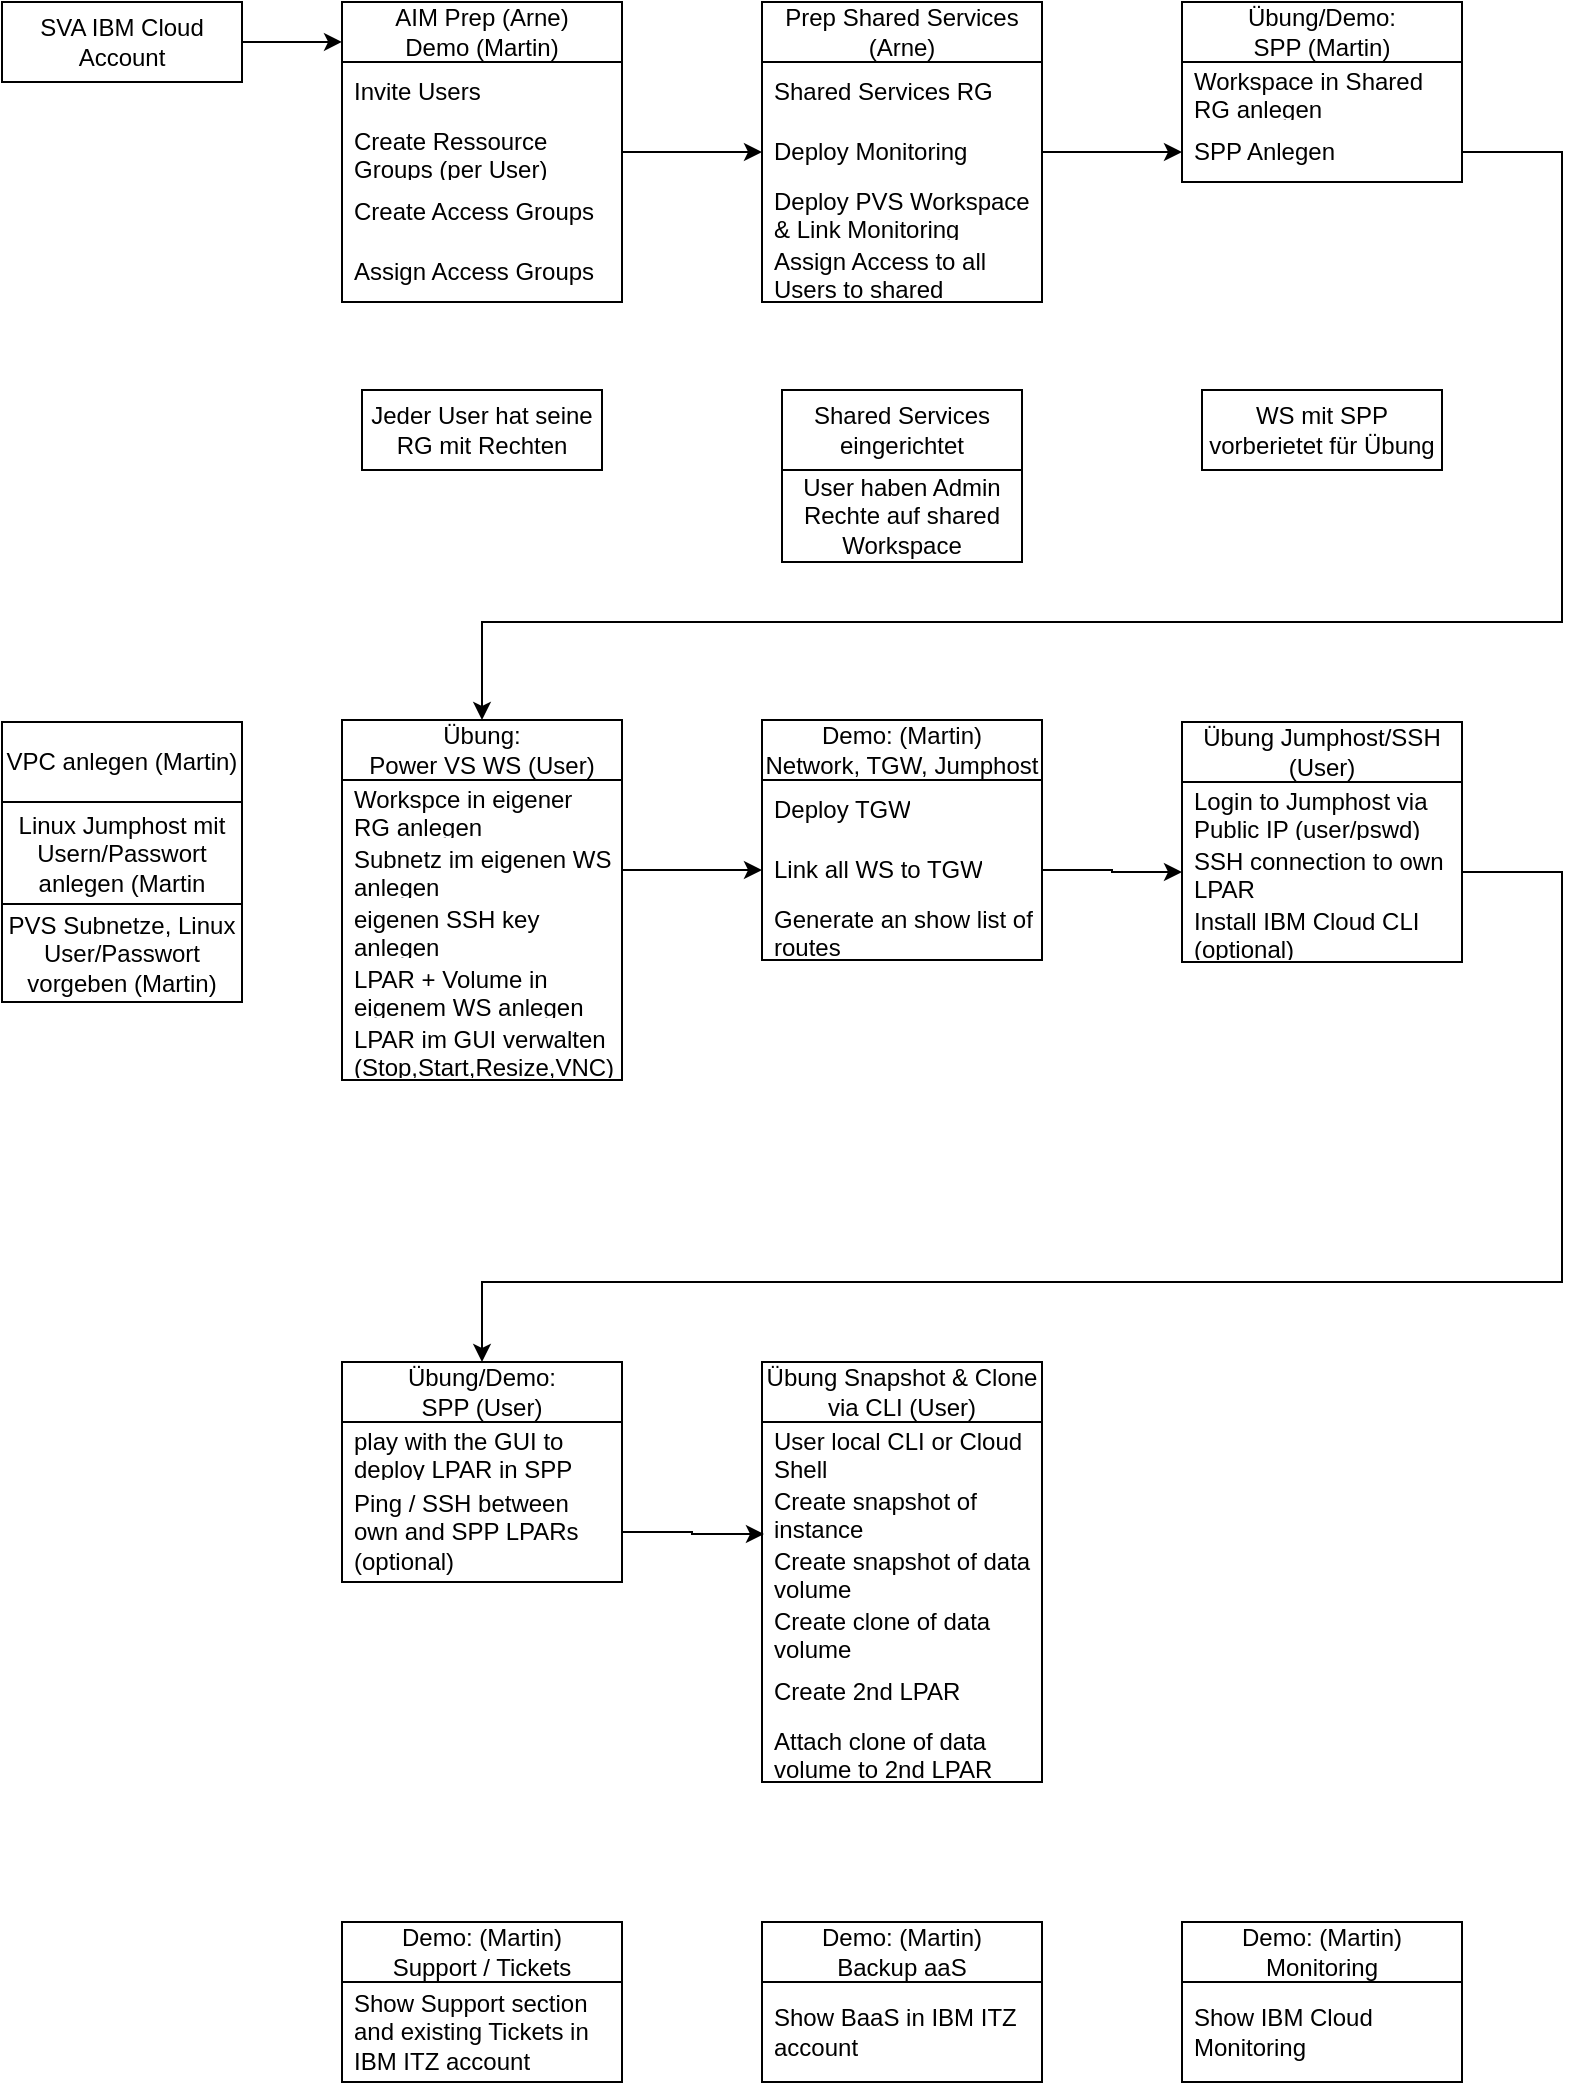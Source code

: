 <mxfile version="26.2.2" pages="2">
  <diagram name="SVA_Demo+HandsOn" id="QHhh8djdKkmkysJTYyEe">
    <mxGraphModel dx="1386" dy="807" grid="1" gridSize="10" guides="1" tooltips="1" connect="1" arrows="1" fold="1" page="1" pageScale="1" pageWidth="850" pageHeight="1100" math="0" shadow="0">
      <root>
        <mxCell id="0" />
        <mxCell id="1" parent="0" />
        <mxCell id="QIl3BlAEWIEqqVx9ZjSI-1" value="SVA IBM Cloud Account" style="rounded=0;whiteSpace=wrap;html=1;" parent="1" vertex="1">
          <mxGeometry x="20" y="40" width="120" height="40" as="geometry" />
        </mxCell>
        <mxCell id="QIl3BlAEWIEqqVx9ZjSI-2" value="AIM Prep (Arne)&lt;div&gt;Demo (Martin)&lt;/div&gt;" style="swimlane;fontStyle=0;childLayout=stackLayout;horizontal=1;startSize=30;horizontalStack=0;resizeParent=1;resizeParentMax=0;resizeLast=0;collapsible=1;marginBottom=0;whiteSpace=wrap;html=1;" parent="1" vertex="1">
          <mxGeometry x="190" y="40" width="140" height="150" as="geometry">
            <mxRectangle x="360" y="240" width="160" height="30" as="alternateBounds" />
          </mxGeometry>
        </mxCell>
        <mxCell id="QIl3BlAEWIEqqVx9ZjSI-3" value="Invite Users" style="text;strokeColor=none;fillColor=none;align=left;verticalAlign=middle;spacingLeft=4;spacingRight=4;overflow=hidden;points=[[0,0.5],[1,0.5]];portConstraint=eastwest;rotatable=0;whiteSpace=wrap;html=1;" parent="QIl3BlAEWIEqqVx9ZjSI-2" vertex="1">
          <mxGeometry y="30" width="140" height="30" as="geometry" />
        </mxCell>
        <mxCell id="QIl3BlAEWIEqqVx9ZjSI-4" value="Create Ressource Groups (per User)" style="text;strokeColor=none;fillColor=none;align=left;verticalAlign=middle;spacingLeft=4;spacingRight=4;overflow=hidden;points=[[0,0.5],[1,0.5]];portConstraint=eastwest;rotatable=0;whiteSpace=wrap;html=1;" parent="QIl3BlAEWIEqqVx9ZjSI-2" vertex="1">
          <mxGeometry y="60" width="140" height="30" as="geometry" />
        </mxCell>
        <mxCell id="QIl3BlAEWIEqqVx9ZjSI-5" value="Create Access Groups" style="text;strokeColor=none;fillColor=none;align=left;verticalAlign=middle;spacingLeft=4;spacingRight=4;overflow=hidden;points=[[0,0.5],[1,0.5]];portConstraint=eastwest;rotatable=0;whiteSpace=wrap;html=1;" parent="QIl3BlAEWIEqqVx9ZjSI-2" vertex="1">
          <mxGeometry y="90" width="140" height="30" as="geometry" />
        </mxCell>
        <mxCell id="QIl3BlAEWIEqqVx9ZjSI-13" value="Assign Access Groups" style="text;strokeColor=none;fillColor=none;align=left;verticalAlign=middle;spacingLeft=4;spacingRight=4;overflow=hidden;points=[[0,0.5],[1,0.5]];portConstraint=eastwest;rotatable=0;whiteSpace=wrap;html=1;" parent="QIl3BlAEWIEqqVx9ZjSI-2" vertex="1">
          <mxGeometry y="120" width="140" height="30" as="geometry" />
        </mxCell>
        <mxCell id="QIl3BlAEWIEqqVx9ZjSI-14" value="Übung/Demo:&lt;br&gt;SPP (Martin)" style="swimlane;fontStyle=0;childLayout=stackLayout;horizontal=1;startSize=30;horizontalStack=0;resizeParent=1;resizeParentMax=0;resizeLast=0;collapsible=1;marginBottom=0;whiteSpace=wrap;html=1;" parent="1" vertex="1">
          <mxGeometry x="610" y="40" width="140" height="90" as="geometry" />
        </mxCell>
        <mxCell id="QIl3BlAEWIEqqVx9ZjSI-16" value="Workspace in Shared RG anlegen" style="text;strokeColor=none;fillColor=none;align=left;verticalAlign=middle;spacingLeft=4;spacingRight=4;overflow=hidden;points=[[0,0.5],[1,0.5]];portConstraint=eastwest;rotatable=0;whiteSpace=wrap;html=1;" parent="QIl3BlAEWIEqqVx9ZjSI-14" vertex="1">
          <mxGeometry y="30" width="140" height="30" as="geometry" />
        </mxCell>
        <mxCell id="QIl3BlAEWIEqqVx9ZjSI-15" value="SPP Anlegen" style="text;strokeColor=none;fillColor=none;align=left;verticalAlign=middle;spacingLeft=4;spacingRight=4;overflow=hidden;points=[[0,0.5],[1,0.5]];portConstraint=eastwest;rotatable=0;whiteSpace=wrap;html=1;" parent="QIl3BlAEWIEqqVx9ZjSI-14" vertex="1">
          <mxGeometry y="60" width="140" height="30" as="geometry" />
        </mxCell>
        <mxCell id="QIl3BlAEWIEqqVx9ZjSI-18" style="edgeStyle=orthogonalEdgeStyle;rounded=0;orthogonalLoop=1;jettySize=auto;html=1;exitX=1;exitY=0.5;exitDx=0;exitDy=0;entryX=0;entryY=0.133;entryDx=0;entryDy=0;entryPerimeter=0;" parent="1" source="QIl3BlAEWIEqqVx9ZjSI-1" target="QIl3BlAEWIEqqVx9ZjSI-2" edge="1">
          <mxGeometry relative="1" as="geometry" />
        </mxCell>
        <mxCell id="QIl3BlAEWIEqqVx9ZjSI-19" value="Jeder User hat seine RG mit Rechten" style="rounded=0;whiteSpace=wrap;html=1;" parent="1" vertex="1">
          <mxGeometry x="200" y="234" width="120" height="40" as="geometry" />
        </mxCell>
        <mxCell id="QIl3BlAEWIEqqVx9ZjSI-21" value="Prep&amp;nbsp;&lt;span style=&quot;background-color: transparent; color: light-dark(rgb(0, 0, 0), rgb(255, 255, 255));&quot;&gt;Shared Services (Arne)&lt;/span&gt;" style="swimlane;fontStyle=0;childLayout=stackLayout;horizontal=1;startSize=30;horizontalStack=0;resizeParent=1;resizeParentMax=0;resizeLast=0;collapsible=1;marginBottom=0;whiteSpace=wrap;html=1;" parent="1" vertex="1">
          <mxGeometry x="400" y="40" width="140" height="150" as="geometry" />
        </mxCell>
        <mxCell id="QIl3BlAEWIEqqVx9ZjSI-22" value="Shared Services RG" style="text;strokeColor=none;fillColor=none;align=left;verticalAlign=middle;spacingLeft=4;spacingRight=4;overflow=hidden;points=[[0,0.5],[1,0.5]];portConstraint=eastwest;rotatable=0;whiteSpace=wrap;html=1;" parent="QIl3BlAEWIEqqVx9ZjSI-21" vertex="1">
          <mxGeometry y="30" width="140" height="30" as="geometry" />
        </mxCell>
        <mxCell id="QIl3BlAEWIEqqVx9ZjSI-23" value="D&lt;span style=&quot;background-color: transparent; color: light-dark(rgb(0, 0, 0), rgb(255, 255, 255));&quot;&gt;eploy Monitoring&lt;/span&gt;" style="text;strokeColor=none;fillColor=none;align=left;verticalAlign=middle;spacingLeft=4;spacingRight=4;overflow=hidden;points=[[0,0.5],[1,0.5]];portConstraint=eastwest;rotatable=0;whiteSpace=wrap;html=1;" parent="QIl3BlAEWIEqqVx9ZjSI-21" vertex="1">
          <mxGeometry y="60" width="140" height="30" as="geometry" />
        </mxCell>
        <mxCell id="QIl3BlAEWIEqqVx9ZjSI-24" value="Deploy PVS Workspace &amp;amp; Link Monitoring" style="text;strokeColor=none;fillColor=none;align=left;verticalAlign=middle;spacingLeft=4;spacingRight=4;overflow=hidden;points=[[0,0.5],[1,0.5]];portConstraint=eastwest;rotatable=0;whiteSpace=wrap;html=1;" parent="QIl3BlAEWIEqqVx9ZjSI-21" vertex="1">
          <mxGeometry y="90" width="140" height="30" as="geometry" />
        </mxCell>
        <mxCell id="fZKxiO_JCQ-5sZzVvU43-2" value="Assign Access to all Users to shared Workspace" style="text;strokeColor=none;fillColor=none;align=left;verticalAlign=middle;spacingLeft=4;spacingRight=4;overflow=hidden;points=[[0,0.5],[1,0.5]];portConstraint=eastwest;rotatable=0;whiteSpace=wrap;html=1;" parent="QIl3BlAEWIEqqVx9ZjSI-21" vertex="1">
          <mxGeometry y="120" width="140" height="30" as="geometry" />
        </mxCell>
        <mxCell id="QIl3BlAEWIEqqVx9ZjSI-25" value="Demo: (Martin)&lt;div&gt;Network, TGW, Jumphost&lt;/div&gt;" style="swimlane;fontStyle=0;childLayout=stackLayout;horizontal=1;startSize=30;horizontalStack=0;resizeParent=1;resizeParentMax=0;resizeLast=0;collapsible=1;marginBottom=0;whiteSpace=wrap;html=1;" parent="1" vertex="1">
          <mxGeometry x="400" y="399" width="140" height="120" as="geometry" />
        </mxCell>
        <mxCell id="QIl3BlAEWIEqqVx9ZjSI-26" value="Deploy TGW" style="text;strokeColor=none;fillColor=none;align=left;verticalAlign=middle;spacingLeft=4;spacingRight=4;overflow=hidden;points=[[0,0.5],[1,0.5]];portConstraint=eastwest;rotatable=0;whiteSpace=wrap;html=1;" parent="QIl3BlAEWIEqqVx9ZjSI-25" vertex="1">
          <mxGeometry y="30" width="140" height="30" as="geometry" />
        </mxCell>
        <mxCell id="QIl3BlAEWIEqqVx9ZjSI-27" value="Link all WS to TGW" style="text;strokeColor=none;fillColor=none;align=left;verticalAlign=middle;spacingLeft=4;spacingRight=4;overflow=hidden;points=[[0,0.5],[1,0.5]];portConstraint=eastwest;rotatable=0;whiteSpace=wrap;html=1;" parent="QIl3BlAEWIEqqVx9ZjSI-25" vertex="1">
          <mxGeometry y="60" width="140" height="30" as="geometry" />
        </mxCell>
        <mxCell id="QIl3BlAEWIEqqVx9ZjSI-28" value="Generate an show list of routes" style="text;strokeColor=none;fillColor=none;align=left;verticalAlign=middle;spacingLeft=4;spacingRight=4;overflow=hidden;points=[[0,0.5],[1,0.5]];portConstraint=eastwest;rotatable=0;whiteSpace=wrap;html=1;" parent="QIl3BlAEWIEqqVx9ZjSI-25" vertex="1">
          <mxGeometry y="90" width="140" height="30" as="geometry" />
        </mxCell>
        <mxCell id="QIl3BlAEWIEqqVx9ZjSI-34" value="Shared Services eingerichtet" style="rounded=0;whiteSpace=wrap;html=1;" parent="1" vertex="1">
          <mxGeometry x="410" y="234" width="120" height="40" as="geometry" />
        </mxCell>
        <mxCell id="QIl3BlAEWIEqqVx9ZjSI-38" value="Übung:&lt;br&gt;Power VS WS (User)" style="swimlane;fontStyle=0;childLayout=stackLayout;horizontal=1;startSize=30;horizontalStack=0;resizeParent=1;resizeParentMax=0;resizeLast=0;collapsible=1;marginBottom=0;whiteSpace=wrap;html=1;" parent="1" vertex="1">
          <mxGeometry x="190" y="399" width="140" height="180" as="geometry" />
        </mxCell>
        <mxCell id="QIl3BlAEWIEqqVx9ZjSI-39" value="Workspce in eigener RG anlegen" style="text;strokeColor=none;fillColor=none;align=left;verticalAlign=middle;spacingLeft=4;spacingRight=4;overflow=hidden;points=[[0,0.5],[1,0.5]];portConstraint=eastwest;rotatable=0;whiteSpace=wrap;html=1;" parent="QIl3BlAEWIEqqVx9ZjSI-38" vertex="1">
          <mxGeometry y="30" width="140" height="30" as="geometry" />
        </mxCell>
        <mxCell id="QIl3BlAEWIEqqVx9ZjSI-42" value="Subnetz im eigenen WS anlegen" style="text;strokeColor=none;fillColor=none;align=left;verticalAlign=middle;spacingLeft=4;spacingRight=4;overflow=hidden;points=[[0,0.5],[1,0.5]];portConstraint=eastwest;rotatable=0;whiteSpace=wrap;html=1;" parent="QIl3BlAEWIEqqVx9ZjSI-38" vertex="1">
          <mxGeometry y="60" width="140" height="30" as="geometry" />
        </mxCell>
        <mxCell id="QIl3BlAEWIEqqVx9ZjSI-44" value="eigenen SSH key anlegen" style="text;strokeColor=none;fillColor=none;align=left;verticalAlign=middle;spacingLeft=4;spacingRight=4;overflow=hidden;points=[[0,0.5],[1,0.5]];portConstraint=eastwest;rotatable=0;whiteSpace=wrap;html=1;" parent="QIl3BlAEWIEqqVx9ZjSI-38" vertex="1">
          <mxGeometry y="90" width="140" height="30" as="geometry" />
        </mxCell>
        <mxCell id="QIl3BlAEWIEqqVx9ZjSI-40" value="LPAR + Volume in eigenem WS anlegen" style="text;strokeColor=none;fillColor=none;align=left;verticalAlign=middle;spacingLeft=4;spacingRight=4;overflow=hidden;points=[[0,0.5],[1,0.5]];portConstraint=eastwest;rotatable=0;whiteSpace=wrap;html=1;" parent="QIl3BlAEWIEqqVx9ZjSI-38" vertex="1">
          <mxGeometry y="120" width="140" height="30" as="geometry" />
        </mxCell>
        <mxCell id="QIl3BlAEWIEqqVx9ZjSI-41" value="LPAR im GUI verwalten (Stop,Start,Resize,VNC)" style="text;strokeColor=none;fillColor=none;align=left;verticalAlign=middle;spacingLeft=4;spacingRight=4;overflow=hidden;points=[[0,0.5],[1,0.5]];portConstraint=eastwest;rotatable=0;whiteSpace=wrap;html=1;" parent="QIl3BlAEWIEqqVx9ZjSI-38" vertex="1">
          <mxGeometry y="150" width="140" height="30" as="geometry" />
        </mxCell>
        <mxCell id="QIl3BlAEWIEqqVx9ZjSI-43" value="PVS Subnetze, Linux User/Passwort vorgeben (Martin)" style="rounded=0;whiteSpace=wrap;html=1;" parent="1" vertex="1">
          <mxGeometry x="20" y="491" width="120" height="49" as="geometry" />
        </mxCell>
        <mxCell id="QIl3BlAEWIEqqVx9ZjSI-45" value="Übung/Demo:&lt;br&gt;SPP (User)" style="swimlane;fontStyle=0;childLayout=stackLayout;horizontal=1;startSize=30;horizontalStack=0;resizeParent=1;resizeParentMax=0;resizeLast=0;collapsible=1;marginBottom=0;whiteSpace=wrap;html=1;" parent="1" vertex="1">
          <mxGeometry x="190" y="720" width="140" height="110" as="geometry" />
        </mxCell>
        <mxCell id="QIl3BlAEWIEqqVx9ZjSI-46" value="play with the GUI to deploy LPAR in SPP" style="text;strokeColor=none;fillColor=none;align=left;verticalAlign=middle;spacingLeft=4;spacingRight=4;overflow=hidden;points=[[0,0.5],[1,0.5]];portConstraint=eastwest;rotatable=0;whiteSpace=wrap;html=1;" parent="QIl3BlAEWIEqqVx9ZjSI-45" vertex="1">
          <mxGeometry y="30" width="140" height="30" as="geometry" />
        </mxCell>
        <mxCell id="QIl3BlAEWIEqqVx9ZjSI-47" value="Ping / SSH between own and SPP LPARs&lt;div&gt;(optional)&lt;/div&gt;" style="text;strokeColor=none;fillColor=none;align=left;verticalAlign=middle;spacingLeft=4;spacingRight=4;overflow=hidden;points=[[0,0.5],[1,0.5]];portConstraint=eastwest;rotatable=0;whiteSpace=wrap;html=1;" parent="QIl3BlAEWIEqqVx9ZjSI-45" vertex="1">
          <mxGeometry y="60" width="140" height="50" as="geometry" />
        </mxCell>
        <mxCell id="fZKxiO_JCQ-5sZzVvU43-3" value="User haben Admin Rechte auf shared Workspace" style="rounded=0;whiteSpace=wrap;html=1;" parent="1" vertex="1">
          <mxGeometry x="410" y="274" width="120" height="46" as="geometry" />
        </mxCell>
        <mxCell id="fZKxiO_JCQ-5sZzVvU43-5" value="" style="edgeStyle=orthogonalEdgeStyle;rounded=0;orthogonalLoop=1;jettySize=auto;html=1;" parent="1" source="QIl3BlAEWIEqqVx9ZjSI-23" target="QIl3BlAEWIEqqVx9ZjSI-15" edge="1">
          <mxGeometry relative="1" as="geometry" />
        </mxCell>
        <mxCell id="fZKxiO_JCQ-5sZzVvU43-6" value="" style="edgeStyle=orthogonalEdgeStyle;rounded=0;orthogonalLoop=1;jettySize=auto;html=1;entryX=0;entryY=0.5;entryDx=0;entryDy=0;" parent="1" source="QIl3BlAEWIEqqVx9ZjSI-4" target="QIl3BlAEWIEqqVx9ZjSI-23" edge="1">
          <mxGeometry relative="1" as="geometry" />
        </mxCell>
        <mxCell id="fZKxiO_JCQ-5sZzVvU43-7" value="Linux Jumphost mit Usern/Passwort anlegen (Martin" style="rounded=0;whiteSpace=wrap;html=1;" parent="1" vertex="1">
          <mxGeometry x="20" y="440" width="120" height="51" as="geometry" />
        </mxCell>
        <mxCell id="fZKxiO_JCQ-5sZzVvU43-8" value="Demo: (Martin)&lt;div&gt;Support / Tickets&lt;/div&gt;" style="swimlane;fontStyle=0;childLayout=stackLayout;horizontal=1;startSize=30;horizontalStack=0;resizeParent=1;resizeParentMax=0;resizeLast=0;collapsible=1;marginBottom=0;whiteSpace=wrap;html=1;" parent="1" vertex="1">
          <mxGeometry x="190" y="1000" width="140" height="80" as="geometry" />
        </mxCell>
        <mxCell id="fZKxiO_JCQ-5sZzVvU43-9" value="Show Support section and existing Tickets in IBM ITZ account" style="text;strokeColor=none;fillColor=none;align=left;verticalAlign=middle;spacingLeft=4;spacingRight=4;overflow=hidden;points=[[0,0.5],[1,0.5]];portConstraint=eastwest;rotatable=0;whiteSpace=wrap;html=1;" parent="fZKxiO_JCQ-5sZzVvU43-8" vertex="1">
          <mxGeometry y="30" width="140" height="50" as="geometry" />
        </mxCell>
        <mxCell id="fZKxiO_JCQ-5sZzVvU43-12" value="VPC anlegen (Martin)" style="rounded=0;whiteSpace=wrap;html=1;" parent="1" vertex="1">
          <mxGeometry x="20" y="400" width="120" height="40" as="geometry" />
        </mxCell>
        <mxCell id="fZKxiO_JCQ-5sZzVvU43-13" value="Übung Jumphost/SSH (User)" style="swimlane;fontStyle=0;childLayout=stackLayout;horizontal=1;startSize=30;horizontalStack=0;resizeParent=1;resizeParentMax=0;resizeLast=0;collapsible=1;marginBottom=0;whiteSpace=wrap;html=1;" parent="1" vertex="1">
          <mxGeometry x="610" y="400" width="140" height="120" as="geometry" />
        </mxCell>
        <mxCell id="fZKxiO_JCQ-5sZzVvU43-14" value="Login to Jumphost via Public IP (user/pswd)" style="text;strokeColor=none;fillColor=none;align=left;verticalAlign=middle;spacingLeft=4;spacingRight=4;overflow=hidden;points=[[0,0.5],[1,0.5]];portConstraint=eastwest;rotatable=0;whiteSpace=wrap;html=1;" parent="fZKxiO_JCQ-5sZzVvU43-13" vertex="1">
          <mxGeometry y="30" width="140" height="30" as="geometry" />
        </mxCell>
        <mxCell id="fZKxiO_JCQ-5sZzVvU43-15" value="SSH connection to own LPAR" style="text;strokeColor=none;fillColor=none;align=left;verticalAlign=middle;spacingLeft=4;spacingRight=4;overflow=hidden;points=[[0,0.5],[1,0.5]];portConstraint=eastwest;rotatable=0;whiteSpace=wrap;html=1;" parent="fZKxiO_JCQ-5sZzVvU43-13" vertex="1">
          <mxGeometry y="60" width="140" height="30" as="geometry" />
        </mxCell>
        <mxCell id="fZKxiO_JCQ-5sZzVvU43-16" value="Install IBM Cloud CLI (optional)" style="text;strokeColor=none;fillColor=none;align=left;verticalAlign=middle;spacingLeft=4;spacingRight=4;overflow=hidden;points=[[0,0.5],[1,0.5]];portConstraint=eastwest;rotatable=0;whiteSpace=wrap;html=1;" parent="fZKxiO_JCQ-5sZzVvU43-13" vertex="1">
          <mxGeometry y="90" width="140" height="30" as="geometry" />
        </mxCell>
        <mxCell id="fZKxiO_JCQ-5sZzVvU43-17" value="" style="edgeStyle=orthogonalEdgeStyle;rounded=0;orthogonalLoop=1;jettySize=auto;html=1;entryX=0;entryY=0.5;entryDx=0;entryDy=0;" parent="1" source="QIl3BlAEWIEqqVx9ZjSI-42" target="QIl3BlAEWIEqqVx9ZjSI-27" edge="1">
          <mxGeometry relative="1" as="geometry" />
        </mxCell>
        <mxCell id="fZKxiO_JCQ-5sZzVvU43-18" value="" style="edgeStyle=orthogonalEdgeStyle;rounded=0;orthogonalLoop=1;jettySize=auto;html=1;entryX=0;entryY=0.5;entryDx=0;entryDy=0;" parent="1" source="QIl3BlAEWIEqqVx9ZjSI-27" target="fZKxiO_JCQ-5sZzVvU43-15" edge="1">
          <mxGeometry relative="1" as="geometry" />
        </mxCell>
        <mxCell id="fZKxiO_JCQ-5sZzVvU43-20" style="edgeStyle=orthogonalEdgeStyle;rounded=0;orthogonalLoop=1;jettySize=auto;html=1;entryX=0.5;entryY=0;entryDx=0;entryDy=0;exitX=1;exitY=0.5;exitDx=0;exitDy=0;" parent="1" source="QIl3BlAEWIEqqVx9ZjSI-15" target="QIl3BlAEWIEqqVx9ZjSI-38" edge="1">
          <mxGeometry relative="1" as="geometry">
            <Array as="points">
              <mxPoint x="800" y="115" />
              <mxPoint x="800" y="350" />
              <mxPoint x="260" y="350" />
            </Array>
          </mxGeometry>
        </mxCell>
        <mxCell id="fZKxiO_JCQ-5sZzVvU43-21" style="edgeStyle=orthogonalEdgeStyle;rounded=0;orthogonalLoop=1;jettySize=auto;html=1;entryX=0.5;entryY=0;entryDx=0;entryDy=0;exitX=1;exitY=0.5;exitDx=0;exitDy=0;" parent="1" source="fZKxiO_JCQ-5sZzVvU43-15" target="QIl3BlAEWIEqqVx9ZjSI-45" edge="1">
          <mxGeometry relative="1" as="geometry">
            <Array as="points">
              <mxPoint x="800" y="475" />
              <mxPoint x="800" y="680" />
              <mxPoint x="260" y="680" />
            </Array>
          </mxGeometry>
        </mxCell>
        <mxCell id="fZKxiO_JCQ-5sZzVvU43-22" value="Übung Snapshot &amp;amp; Clone via CLI (User)" style="swimlane;fontStyle=0;childLayout=stackLayout;horizontal=1;startSize=30;horizontalStack=0;resizeParent=1;resizeParentMax=0;resizeLast=0;collapsible=1;marginBottom=0;whiteSpace=wrap;html=1;" parent="1" vertex="1">
          <mxGeometry x="400" y="720" width="140" height="210" as="geometry" />
        </mxCell>
        <mxCell id="fZKxiO_JCQ-5sZzVvU43-23" value="User local CLI or Cloud Shell" style="text;strokeColor=none;fillColor=none;align=left;verticalAlign=middle;spacingLeft=4;spacingRight=4;overflow=hidden;points=[[0,0.5],[1,0.5]];portConstraint=eastwest;rotatable=0;whiteSpace=wrap;html=1;" parent="fZKxiO_JCQ-5sZzVvU43-22" vertex="1">
          <mxGeometry y="30" width="140" height="30" as="geometry" />
        </mxCell>
        <mxCell id="fZKxiO_JCQ-5sZzVvU43-24" value="Create snapshot of instance" style="text;strokeColor=none;fillColor=none;align=left;verticalAlign=middle;spacingLeft=4;spacingRight=4;overflow=hidden;points=[[0,0.5],[1,0.5]];portConstraint=eastwest;rotatable=0;whiteSpace=wrap;html=1;" parent="fZKxiO_JCQ-5sZzVvU43-22" vertex="1">
          <mxGeometry y="60" width="140" height="30" as="geometry" />
        </mxCell>
        <mxCell id="fZKxiO_JCQ-5sZzVvU43-25" value="Create snapshot of data volume" style="text;strokeColor=none;fillColor=none;align=left;verticalAlign=middle;spacingLeft=4;spacingRight=4;overflow=hidden;points=[[0,0.5],[1,0.5]];portConstraint=eastwest;rotatable=0;whiteSpace=wrap;html=1;" parent="fZKxiO_JCQ-5sZzVvU43-22" vertex="1">
          <mxGeometry y="90" width="140" height="30" as="geometry" />
        </mxCell>
        <mxCell id="fZKxiO_JCQ-5sZzVvU43-26" value="Create clone of data volume" style="text;strokeColor=none;fillColor=none;align=left;verticalAlign=middle;spacingLeft=4;spacingRight=4;overflow=hidden;points=[[0,0.5],[1,0.5]];portConstraint=eastwest;rotatable=0;whiteSpace=wrap;html=1;" parent="fZKxiO_JCQ-5sZzVvU43-22" vertex="1">
          <mxGeometry y="120" width="140" height="30" as="geometry" />
        </mxCell>
        <mxCell id="fZKxiO_JCQ-5sZzVvU43-27" value="Create 2nd LPAR" style="text;strokeColor=none;fillColor=none;align=left;verticalAlign=middle;spacingLeft=4;spacingRight=4;overflow=hidden;points=[[0,0.5],[1,0.5]];portConstraint=eastwest;rotatable=0;whiteSpace=wrap;html=1;" parent="fZKxiO_JCQ-5sZzVvU43-22" vertex="1">
          <mxGeometry y="150" width="140" height="30" as="geometry" />
        </mxCell>
        <mxCell id="fZKxiO_JCQ-5sZzVvU43-28" value="Attach clone of data volume to 2nd LPAR" style="text;strokeColor=none;fillColor=none;align=left;verticalAlign=middle;spacingLeft=4;spacingRight=4;overflow=hidden;points=[[0,0.5],[1,0.5]];portConstraint=eastwest;rotatable=0;whiteSpace=wrap;html=1;" parent="fZKxiO_JCQ-5sZzVvU43-22" vertex="1">
          <mxGeometry y="180" width="140" height="30" as="geometry" />
        </mxCell>
        <mxCell id="fZKxiO_JCQ-5sZzVvU43-29" style="edgeStyle=orthogonalEdgeStyle;rounded=0;orthogonalLoop=1;jettySize=auto;html=1;entryX=0.007;entryY=0.867;entryDx=0;entryDy=0;entryPerimeter=0;" parent="1" source="QIl3BlAEWIEqqVx9ZjSI-47" target="fZKxiO_JCQ-5sZzVvU43-24" edge="1">
          <mxGeometry relative="1" as="geometry">
            <mxPoint x="390" y="805" as="targetPoint" />
          </mxGeometry>
        </mxCell>
        <mxCell id="fZKxiO_JCQ-5sZzVvU43-31" value="WS mit SPP vorberietet für Übung" style="rounded=0;whiteSpace=wrap;html=1;" parent="1" vertex="1">
          <mxGeometry x="620" y="234" width="120" height="40" as="geometry" />
        </mxCell>
        <mxCell id="3HeUHm7ah6VVnpcwaNAM-1" value="Demo: (Martin)&lt;div&gt;Backup aaS&lt;/div&gt;" style="swimlane;fontStyle=0;childLayout=stackLayout;horizontal=1;startSize=30;horizontalStack=0;resizeParent=1;resizeParentMax=0;resizeLast=0;collapsible=1;marginBottom=0;whiteSpace=wrap;html=1;" vertex="1" parent="1">
          <mxGeometry x="400" y="1000" width="140" height="80" as="geometry" />
        </mxCell>
        <mxCell id="3HeUHm7ah6VVnpcwaNAM-2" value="Show BaaS in IBM ITZ account" style="text;strokeColor=none;fillColor=none;align=left;verticalAlign=middle;spacingLeft=4;spacingRight=4;overflow=hidden;points=[[0,0.5],[1,0.5]];portConstraint=eastwest;rotatable=0;whiteSpace=wrap;html=1;" vertex="1" parent="3HeUHm7ah6VVnpcwaNAM-1">
          <mxGeometry y="30" width="140" height="50" as="geometry" />
        </mxCell>
        <mxCell id="ix97OetOCc_NL2NPbVNg-1" value="Demo: (Martin)&lt;div&gt;Monitoring&lt;/div&gt;" style="swimlane;fontStyle=0;childLayout=stackLayout;horizontal=1;startSize=30;horizontalStack=0;resizeParent=1;resizeParentMax=0;resizeLast=0;collapsible=1;marginBottom=0;whiteSpace=wrap;html=1;" vertex="1" parent="1">
          <mxGeometry x="610" y="1000" width="140" height="80" as="geometry" />
        </mxCell>
        <mxCell id="ix97OetOCc_NL2NPbVNg-2" value="Show IBM Cloud Monitoring" style="text;strokeColor=none;fillColor=none;align=left;verticalAlign=middle;spacingLeft=4;spacingRight=4;overflow=hidden;points=[[0,0.5],[1,0.5]];portConstraint=eastwest;rotatable=0;whiteSpace=wrap;html=1;" vertex="1" parent="ix97OetOCc_NL2NPbVNg-1">
          <mxGeometry y="30" width="140" height="50" as="geometry" />
        </mxCell>
      </root>
    </mxGraphModel>
  </diagram>
  <diagram name="SVA-PVS-WorshopSetup" id="-d_RBSgC81dFDEptjROM">
    <mxGraphModel dx="1386" dy="807" grid="1" gridSize="10" guides="1" tooltips="1" connect="1" arrows="1" fold="1" page="1" pageScale="1" pageWidth="1169" pageHeight="827" math="0" shadow="0">
      <root>
        <mxCell id="hI6pShK_uIfL2IwK5o8l-0" />
        <object label="0. IBM Cloud DC" id="hI6pShK_uIfL2IwK5o8l-1">
          <mxCell style="locked=1;" parent="hI6pShK_uIfL2IwK5o8l-0" />
        </object>
        <mxCell id="hI6pShK_uIfL2IwK5o8l-2" value="Enterprise Network" style="shape=mxgraph.ibm.box;prType=enterprise;fontStyle=0;verticalAlign=top;align=left;spacingLeft=32;spacingTop=4;fillColor=none;rounded=0;whiteSpace=wrap;html=1;strokeColor=#4376BB;strokeWidth=3;dashed=0;container=1;spacing=-4;collapsible=0;expand=0;recursiveResize=0;" parent="hI6pShK_uIfL2IwK5o8l-1" vertex="1">
          <mxGeometry x="30" y="413" width="240" height="387" as="geometry" />
        </mxCell>
        <mxCell id="hI6pShK_uIfL2IwK5o8l-3" value="" style="fontColor=#0066CC;verticalAlign=top;verticalLabelPosition=bottom;labelPosition=center;align=center;html=1;outlineConnect=0;fillColor=#CCCCCC;strokeColor=#6881B3;gradientColor=none;gradientDirection=north;strokeWidth=2;shape=mxgraph.networks.community;" parent="hI6pShK_uIfL2IwK5o8l-2" vertex="1">
          <mxGeometry x="30" y="137" width="95" height="100" as="geometry" />
        </mxCell>
        <mxCell id="hI6pShK_uIfL2IwK5o8l-4" value="Public Network" style="shape=mxgraph.ibm.box;prType=public;fontStyle=0;verticalAlign=top;align=left;spacingLeft=32;spacingTop=4;fillColor=none;rounded=0;whiteSpace=wrap;html=1;strokeColor=#4376BB;strokeWidth=3;dashed=0;container=1;spacing=-4;collapsible=0;expand=0;recursiveResize=0;" parent="hI6pShK_uIfL2IwK5o8l-1" vertex="1">
          <mxGeometry x="30" y="40" width="240" height="360" as="geometry" />
        </mxCell>
        <mxCell id="hI6pShK_uIfL2IwK5o8l-5" value="" style="fontColor=#0066CC;verticalAlign=top;verticalLabelPosition=bottom;labelPosition=center;align=center;html=1;outlineConnect=0;fillColor=#CCCCCC;strokeColor=#6881B3;gradientColor=none;gradientDirection=north;strokeWidth=2;shape=mxgraph.networks.business_center;" parent="hI6pShK_uIfL2IwK5o8l-4" vertex="1">
          <mxGeometry x="30" y="120" width="90" height="100" as="geometry" />
        </mxCell>
        <mxCell id="hI6pShK_uIfL2IwK5o8l-6" value="IBM Cloud" style="shape=mxgraph.ibm.box;prType=cloud;fontStyle=0;verticalAlign=top;align=left;spacingLeft=32;spacingTop=4;fillColor=none;rounded=0;whiteSpace=wrap;html=1;strokeColor=#4376BB;strokeWidth=3;dashed=0;container=1;spacing=-4;collapsible=0;expand=0;recursiveResize=0;" parent="hI6pShK_uIfL2IwK5o8l-1" vertex="1">
          <mxGeometry x="280" y="40" width="840" height="760" as="geometry" />
        </mxCell>
        <mxCell id="hI6pShK_uIfL2IwK5o8l-8" value="Cloud Services" style="fontStyle=0;verticalAlign=top;align=center;spacingTop=-2;fillColor=none;rounded=0;whiteSpace=wrap;html=1;strokeColor=#4376BB;strokeWidth=1;dashed=0;container=1;collapsible=0;expand=0;recursiveResize=0;" parent="hI6pShK_uIfL2IwK5o8l-6" vertex="1">
          <mxGeometry x="710" y="10" width="120" height="740" as="geometry" />
        </mxCell>
        <mxCell id="hI6pShK_uIfL2IwK5o8l-9" value="Virtual Private Cloud (VPC) x86" style="shape=mxgraph.ibm.box;prType=vpc;fontStyle=0;verticalAlign=top;align=left;spacingLeft=32;spacingTop=4;fillColor=none;rounded=0;whiteSpace=wrap;html=1;strokeColor=#4376BB;strokeWidth=2;dashed=0;container=1;spacing=-4;collapsible=0;expand=0;recursiveResize=0;" parent="hI6pShK_uIfL2IwK5o8l-6" vertex="1">
          <mxGeometry x="120" y="10" width="580" height="330" as="geometry" />
        </mxCell>
        <mxCell id="hI6pShK_uIfL2IwK5o8l-10" value="Region" style="shape=mxgraph.ibm.box;prType=region;fontStyle=0;verticalAlign=top;align=left;spacingLeft=32;spacingTop=4;fillColor=none;rounded=0;whiteSpace=wrap;html=1;strokeColor=#919191;strokeWidth=2;dashed=0;container=1;spacing=-4;collapsible=0;expand=0;recursiveResize=0;" parent="hI6pShK_uIfL2IwK5o8l-9" vertex="1">
          <mxGeometry x="26" y="25" width="544" height="295" as="geometry" />
        </mxCell>
        <mxCell id="hI6pShK_uIfL2IwK5o8l-11" value="Zone" style="shape=mxgraph.ibm.box;prType=zone;fontStyle=0;verticalAlign=top;align=left;spacingLeft=32;spacingTop=4;fillColor=#E0E0E0;rounded=0;whiteSpace=wrap;html=1;strokeColor=#919191;strokeWidth=1;dashed=0;container=1;spacing=-4;collapsible=0;expand=0;recursiveResize=0;" parent="hI6pShK_uIfL2IwK5o8l-10" vertex="1">
          <mxGeometry x="24" y="24.5" width="516" height="265.5" as="geometry" />
        </mxCell>
        <mxCell id="hI6pShK_uIfL2IwK5o8l-12" value="Subnet:ACL" style="shape=mxgraph.ibm.box;prType=subnet;fontStyle=0;verticalAlign=top;align=left;spacingLeft=32;spacingTop=4;fillColor=#E6F0E2;rounded=0;whiteSpace=wrap;html=1;strokeColor=#00882B;strokeWidth=1;dashed=0;container=1;spacing=-4;collapsible=0;expand=0;recursiveResize=0;" parent="hI6pShK_uIfL2IwK5o8l-11" vertex="1">
          <mxGeometry x="26" y="24.75" width="484" height="235.25" as="geometry" />
        </mxCell>
        <mxCell id="hI6pShK_uIfL2IwK5o8l-13" value="Security Group" style="fontStyle=0;verticalAlign=top;align=center;spacingTop=-2;fillColor=none;rounded=0;whiteSpace=wrap;html=1;strokeColor=#FF0000;strokeWidth=2;dashed=1;container=1;collapsible=0;expand=0;recursiveResize=0;" parent="hI6pShK_uIfL2IwK5o8l-12" vertex="1">
          <mxGeometry x="24" y="25.75" width="456" height="204.25" as="geometry" />
        </mxCell>
        <mxCell id="hI6pShK_uIfL2IwK5o8l-14" value="" style="ellipse;whiteSpace=wrap;html=1;aspect=fixed;fillColor=#FFFFFF;" parent="hI6pShK_uIfL2IwK5o8l-6" vertex="1">
          <mxGeometry x="-50" y="320" width="80" height="80" as="geometry" />
        </mxCell>
        <mxCell id="hI6pShK_uIfL2IwK5o8l-15" value="" style="image;aspect=fixed;perimeter=ellipsePerimeter;html=1;align=center;shadow=0;dashed=0;fontColor=#4277BB;labelBackgroundColor=default;fontSize=12;spacingTop=3;image=img/lib/ibm/vpc/Internet.svg;" parent="hI6pShK_uIfL2IwK5o8l-6" vertex="1">
          <mxGeometry x="-40" y="330" width="60" height="60" as="geometry" />
        </mxCell>
        <mxCell id="hI6pShK_uIfL2IwK5o8l-16" value="Power Systems Virtual Server&lt;br&gt;Shared Workspace" style="shape=mxgraph.ibm.box;prType=classic;fontStyle=0;verticalAlign=top;align=left;spacingLeft=32;spacingTop=4;fillColor=none;rounded=0;whiteSpace=wrap;html=1;strokeColor=#4376BB;strokeWidth=2;dashed=0;container=1;spacing=-4;collapsible=0;expand=0;recursiveResize=0;" parent="hI6pShK_uIfL2IwK5o8l-6" vertex="1">
          <mxGeometry x="430" y="410" width="260" height="340" as="geometry" />
        </mxCell>
        <mxCell id="ibgkzshsJR2pQyboAwVe-0" value="Power Systems Virtual Server&lt;br&gt;Workspace User N" style="shape=mxgraph.ibm.box;prType=classic;fontStyle=0;verticalAlign=top;align=left;spacingLeft=32;spacingTop=4;fillColor=default;rounded=0;whiteSpace=wrap;html=1;strokeColor=#4376BB;strokeWidth=2;dashed=0;container=1;spacing=-4;collapsible=0;expand=0;recursiveResize=0;" vertex="1" parent="hI6pShK_uIfL2IwK5o8l-6">
          <mxGeometry x="140" y="400" width="190" height="310" as="geometry" />
        </mxCell>
        <mxCell id="hI6pShK_uIfL2IwK5o8l-7" value="Power Systems Virtual Server&lt;br&gt;Workspace User 1" style="shape=mxgraph.ibm.box;prType=classic;fontStyle=0;verticalAlign=top;align=left;spacingLeft=32;spacingTop=4;fillColor=default;rounded=0;whiteSpace=wrap;html=1;strokeColor=#4376BB;strokeWidth=2;dashed=0;container=1;spacing=-4;collapsible=0;expand=0;recursiveResize=0;" parent="hI6pShK_uIfL2IwK5o8l-6" vertex="1">
          <mxGeometry x="120" y="440" width="190" height="310" as="geometry" />
        </mxCell>
        <object label="1. Minimum Environment" id="hI6pShK_uIfL2IwK5o8l-17">
          <mxCell style="" parent="hI6pShK_uIfL2IwK5o8l-0" />
        </object>
        <mxCell id="oAfYxlStz5vdsHOmXEBj-1" value="" style="edgeStyle=orthogonalEdgeStyle;rounded=0;orthogonalLoop=1;jettySize=auto;html=1;" edge="1" parent="hI6pShK_uIfL2IwK5o8l-17" source="hI6pShK_uIfL2IwK5o8l-22" target="ritze9ClMiPvCXfz-vvs-11">
          <mxGeometry relative="1" as="geometry" />
        </mxCell>
        <mxCell id="hI6pShK_uIfL2IwK5o8l-22" value="Power LPAR&lt;div&gt;1&amp;nbsp;&lt;/div&gt;" style="image;aspect=fixed;perimeter=ellipsePerimeter;html=1;align=center;shadow=0;dashed=0;fontColor=#4277BB;labelBackgroundColor=default;fontSize=12;spacingTop=3;image=img/lib/ibm/vpc/PowerInstance.svg;" parent="hI6pShK_uIfL2IwK5o8l-17" vertex="1">
          <mxGeometry x="421" y="569" width="60" height="60" as="geometry" />
        </mxCell>
        <mxCell id="oAfYxlStz5vdsHOmXEBj-7" value="Shared Processor Pool" style="fontStyle=0;verticalAlign=top;align=center;spacingTop=-2;fillColor=#f5f5f5;rounded=0;whiteSpace=wrap;html=1;strokeColor=#666666;strokeWidth=2;dashed=1;container=1;collapsible=0;expand=0;recursiveResize=0;fontColor=#333333;" vertex="1" parent="hI6pShK_uIfL2IwK5o8l-17">
          <mxGeometry x="719" y="553" width="241" height="210" as="geometry" />
        </mxCell>
        <mxCell id="oAfYxlStz5vdsHOmXEBj-9" value="Power LPAR&lt;br&gt;N" style="image;aspect=fixed;perimeter=ellipsePerimeter;html=1;align=center;shadow=0;dashed=0;fontColor=#4277BB;labelBackgroundColor=default;fontSize=12;spacingTop=3;image=img/lib/ibm/vpc/PowerInstance.svg;" vertex="1" parent="oAfYxlStz5vdsHOmXEBj-7">
          <mxGeometry x="172" y="21" width="60" height="60" as="geometry" />
        </mxCell>
        <mxCell id="oAfYxlStz5vdsHOmXEBj-10" style="edgeStyle=orthogonalEdgeStyle;rounded=0;orthogonalLoop=1;jettySize=auto;html=1;startArrow=classic;startFill=1;exitX=0.5;exitY=0;exitDx=0;exitDy=0;" edge="1" source="oAfYxlStz5vdsHOmXEBj-9" parent="oAfYxlStz5vdsHOmXEBj-7">
          <mxGeometry relative="1" as="geometry">
            <mxPoint x="203" y="62" as="sourcePoint" />
            <mxPoint x="202" y="-10" as="targetPoint" />
          </mxGeometry>
        </mxCell>
        <mxCell id="GwX5p2IE3mZahsuDqDPP-1" style="edgeStyle=orthogonalEdgeStyle;rounded=0;orthogonalLoop=1;jettySize=auto;html=1;startArrow=classic;startFill=1;exitX=0.5;exitY=0;exitDx=0;exitDy=0;" parent="hI6pShK_uIfL2IwK5o8l-17" source="PsFM-rLGv7YaEWFNjK9O-0" edge="1">
          <mxGeometry relative="1" as="geometry">
            <mxPoint x="760" y="614" as="sourcePoint" />
            <mxPoint x="759" y="542" as="targetPoint" />
          </mxGeometry>
        </mxCell>
        <mxCell id="PsFM-rLGv7YaEWFNjK9O-0" value="Power LPAR&lt;br&gt;3" style="image;aspect=fixed;perimeter=ellipsePerimeter;html=1;align=center;shadow=0;dashed=0;fontColor=#4277BB;labelBackgroundColor=default;fontSize=12;spacingTop=3;image=img/lib/ibm/vpc/PowerInstance.svg;" parent="hI6pShK_uIfL2IwK5o8l-17" vertex="1">
          <mxGeometry x="729" y="573" width="60" height="60" as="geometry" />
        </mxCell>
        <mxCell id="GwX5p2IE3mZahsuDqDPP-0" value="Private Subnet" style="html=1;outlineConnect=0;fillColor=#CCCCCC;strokeColor=#6881B3;gradientColor=none;gradientDirection=north;strokeWidth=2;shape=mxgraph.networks.bus;gradientColor=none;gradientDirection=north;fontColor=#000000;perimeter=backbonePerimeter;backboneSize=20;" parent="hI6pShK_uIfL2IwK5o8l-17" vertex="1">
          <mxGeometry x="422" y="519" width="138" height="20" as="geometry" />
        </mxCell>
        <mxCell id="GwX5p2IE3mZahsuDqDPP-2" value="Private Subnet" style="html=1;outlineConnect=0;fillColor=#CCCCCC;strokeColor=#6881B3;gradientColor=none;gradientDirection=north;strokeWidth=2;shape=mxgraph.networks.bus;gradientColor=none;gradientDirection=north;fontColor=#000000;perimeter=backbonePerimeter;backboneSize=20;" parent="hI6pShK_uIfL2IwK5o8l-17" vertex="1">
          <mxGeometry x="730" y="523" width="230" height="20" as="geometry" />
        </mxCell>
        <mxCell id="H0kjCQYaIr2qzv7NUylS-0" style="edgeStyle=orthogonalEdgeStyle;rounded=0;orthogonalLoop=1;jettySize=auto;html=1;startArrow=classic;startFill=1;exitX=0.5;exitY=0;exitDx=0;exitDy=0;" parent="hI6pShK_uIfL2IwK5o8l-17" edge="1">
          <mxGeometry relative="1" as="geometry">
            <mxPoint x="451" y="571" as="sourcePoint" />
            <mxPoint x="451" y="540" as="targetPoint" />
          </mxGeometry>
        </mxCell>
        <mxCell id="ritze9ClMiPvCXfz-vvs-11" value="Data Volume" style="image;aspect=fixed;perimeter=ellipsePerimeter;html=1;align=center;shadow=0;dashed=0;fontColor=#4277BB;labelBackgroundColor=default;fontSize=12;spacingTop=3;image=img/lib/ibm/vpc/BlockStorage.svg;" parent="hI6pShK_uIfL2IwK5o8l-17" vertex="1">
          <mxGeometry x="421" y="689" width="60" height="60" as="geometry" />
        </mxCell>
        <mxCell id="oAfYxlStz5vdsHOmXEBj-2" value="" style="edgeStyle=orthogonalEdgeStyle;rounded=0;orthogonalLoop=1;jettySize=auto;html=1;" edge="1" source="oAfYxlStz5vdsHOmXEBj-3" target="oAfYxlStz5vdsHOmXEBj-5" parent="hI6pShK_uIfL2IwK5o8l-17">
          <mxGeometry relative="1" as="geometry" />
        </mxCell>
        <mxCell id="oAfYxlStz5vdsHOmXEBj-3" value="Power LPAR&lt;div&gt;2&lt;/div&gt;" style="image;aspect=fixed;perimeter=ellipsePerimeter;html=1;align=center;shadow=0;dashed=0;fontColor=#4277BB;labelBackgroundColor=default;fontSize=12;spacingTop=3;image=img/lib/ibm/vpc/PowerInstance.svg;" vertex="1" parent="hI6pShK_uIfL2IwK5o8l-17">
          <mxGeometry x="507" y="569" width="60" height="60" as="geometry" />
        </mxCell>
        <mxCell id="oAfYxlStz5vdsHOmXEBj-4" style="edgeStyle=orthogonalEdgeStyle;rounded=0;orthogonalLoop=1;jettySize=auto;html=1;startArrow=classic;startFill=1;exitX=0.5;exitY=0;exitDx=0;exitDy=0;" edge="1" parent="hI6pShK_uIfL2IwK5o8l-17">
          <mxGeometry relative="1" as="geometry">
            <mxPoint x="537" y="571" as="sourcePoint" />
            <mxPoint x="537" y="540" as="targetPoint" />
          </mxGeometry>
        </mxCell>
        <mxCell id="oAfYxlStz5vdsHOmXEBj-5" value="Clone of&lt;br&gt;Data Volume" style="image;aspect=fixed;perimeter=ellipsePerimeter;html=1;align=center;shadow=0;dashed=0;fontColor=#4277BB;labelBackgroundColor=default;fontSize=12;spacingTop=3;image=img/lib/ibm/vpc/BlockStorage.svg;" vertex="1" parent="hI6pShK_uIfL2IwK5o8l-17">
          <mxGeometry x="507" y="689" width="60" height="60" as="geometry" />
        </mxCell>
        <object label="2. Int. Network" id="H0kjCQYaIr2qzv7NUylS-8">
          <mxCell style="locked=1;" parent="hI6pShK_uIfL2IwK5o8l-0" />
        </object>
        <mxCell id="H0kjCQYaIr2qzv7NUylS-9" value="" style="edgeStyle=orthogonalEdgeStyle;rounded=0;orthogonalLoop=1;jettySize=auto;html=1;startArrow=classic;startFill=1;entryX=0.68;entryY=1.004;entryDx=0;entryDy=0;entryPerimeter=0;" parent="H0kjCQYaIr2qzv7NUylS-8" target="H0kjCQYaIr2qzv7NUylS-10" edge="1">
          <mxGeometry relative="1" as="geometry">
            <mxPoint x="720" y="530" as="sourcePoint" />
            <mxPoint x="700" y="449" as="targetPoint" />
            <Array as="points">
              <mxPoint x="675" y="530" />
            </Array>
          </mxGeometry>
        </mxCell>
        <mxCell id="H0kjCQYaIr2qzv7NUylS-10" value="&lt;div&gt;Transit&lt;/div&gt;&lt;div&gt;Gateway&lt;/div&gt;" style="image;aspect=fixed;perimeter=ellipsePerimeter;html=1;align=center;shadow=0;dashed=0;fontColor=#4277BB;labelBackgroundColor=default;fontSize=12;spacingTop=3;image=img/lib/ibm/vpc/TransitGateway.svg;labelPosition=left;verticalLabelPosition=middle;verticalAlign=middle;" parent="H0kjCQYaIr2qzv7NUylS-8" vertex="1">
          <mxGeometry x="634" y="383" width="60" height="60" as="geometry" />
        </mxCell>
        <mxCell id="H0kjCQYaIr2qzv7NUylS-11" style="edgeStyle=orthogonalEdgeStyle;rounded=0;orthogonalLoop=1;jettySize=auto;html=1;startArrow=classic;startFill=1;" parent="H0kjCQYaIr2qzv7NUylS-8" edge="1">
          <mxGeometry relative="1" as="geometry">
            <mxPoint x="663" y="390" as="sourcePoint" />
            <mxPoint x="663" y="366" as="targetPoint" />
          </mxGeometry>
        </mxCell>
        <mxCell id="H0kjCQYaIr2qzv7NUylS-12" value="" style="edgeStyle=orthogonalEdgeStyle;rounded=0;orthogonalLoop=1;jettySize=auto;html=1;startArrow=classic;startFill=1;" parent="H0kjCQYaIr2qzv7NUylS-8" edge="1">
          <mxGeometry relative="1" as="geometry">
            <mxPoint x="560" y="530" as="sourcePoint" />
            <Array as="points">
              <mxPoint x="650" y="530" />
              <mxPoint x="650" y="443" />
            </Array>
            <mxPoint x="650" y="440" as="targetPoint" />
          </mxGeometry>
        </mxCell>
        <object label="3. Internet" id="ritze9ClMiPvCXfz-vvs-14">
          <mxCell style="locked=1;" parent="hI6pShK_uIfL2IwK5o8l-0" />
        </object>
        <mxCell id="ritze9ClMiPvCXfz-vvs-16" value="" style="image;aspect=fixed;perimeter=ellipsePerimeter;html=1;align=center;shadow=0;dashed=0;fontColor=#4277BB;labelBackgroundColor=default;fontSize=12;spacingTop=3;image=img/lib/ibm/vpc/PublicGateway.svg;rotation=-180;verticalAlign=bottom;labelPosition=center;verticalLabelPosition=top;textDirection=rtl;" parent="ritze9ClMiPvCXfz-vvs-14" vertex="1">
          <mxGeometry x="420" y="119" width="60" height="60" as="geometry" />
        </mxCell>
        <mxCell id="ritze9ClMiPvCXfz-vvs-17" value="Floating IP" style="image;aspect=fixed;perimeter=ellipsePerimeter;html=1;align=center;shadow=0;dashed=0;fontColor=#4277BB;labelBackgroundColor=default;fontSize=12;spacingTop=-26;image=img/lib/ibm/vpc/FloatingIP.svg;" parent="ritze9ClMiPvCXfz-vvs-14" vertex="1">
          <mxGeometry x="360" y="70" width="60" height="60" as="geometry" />
        </mxCell>
        <mxCell id="ritze9ClMiPvCXfz-vvs-18" value="" style="html=1;labelBackgroundColor=#ffffff;startArrow=classic;startFill=1;startSize=6;endArrow=classic;endFill=1;endSize=6;jettySize=auto;orthogonalLoop=1;strokeWidth=1;fontSize=14;rounded=0;entryX=0;entryY=0.5;entryDx=0;entryDy=0;" parent="ritze9ClMiPvCXfz-vvs-14" target="ritze9ClMiPvCXfz-vvs-17" edge="1">
          <mxGeometry width="60" height="60" relative="1" as="geometry">
            <mxPoint x="250" y="360" as="sourcePoint" />
            <mxPoint x="610" y="450" as="targetPoint" />
            <Array as="points">
              <mxPoint x="250" y="100" />
            </Array>
          </mxGeometry>
        </mxCell>
        <mxCell id="ritze9ClMiPvCXfz-vvs-20" value="Public Gateway" style="text;html=1;align=center;verticalAlign=middle;whiteSpace=wrap;rounded=0;fontColor=#0066CC;" parent="ritze9ClMiPvCXfz-vvs-14" vertex="1">
          <mxGeometry x="402" y="176" width="90" height="30" as="geometry" />
        </mxCell>
        <mxCell id="ritze9ClMiPvCXfz-vvs-21" value="" style="edgeStyle=elbowEdgeStyle;rounded=0;elbow=vertical;html=1;labelBackgroundColor=#ffffff;startArrow=classic;startFill=1;startSize=6;endArrow=none;endFill=0;endSize=6;jettySize=auto;orthogonalLoop=1;strokeWidth=1;fontSize=14;entryX=1;entryY=0.5;entryDx=0;entryDy=0;" parent="ritze9ClMiPvCXfz-vvs-14" target="ritze9ClMiPvCXfz-vvs-16" edge="1">
          <mxGeometry width="60" height="60" relative="1" as="geometry">
            <mxPoint x="290" y="360" as="sourcePoint" />
            <mxPoint x="610" y="450" as="targetPoint" />
            <Array as="points">
              <mxPoint x="350" y="149" />
            </Array>
          </mxGeometry>
        </mxCell>
        <mxCell id="oAfYxlStz5vdsHOmXEBj-0" value="SVA User" style="image;aspect=fixed;perimeter=ellipsePerimeter;html=1;align=center;shadow=0;dashed=0;fontColor=#4277BB;labelBackgroundColor=default;fontSize=12;spacingTop=3;image=img/lib/ibm/users/user.svg;" vertex="1" parent="ritze9ClMiPvCXfz-vvs-14">
          <mxGeometry x="180" y="440" width="60" height="60" as="geometry" />
        </mxCell>
        <object label="6. Backup COS" id="ritze9ClMiPvCXfz-vvs-0">
          <mxCell style="locked=1;" parent="hI6pShK_uIfL2IwK5o8l-0" visible="0" />
        </object>
        <mxCell id="ritze9ClMiPvCXfz-vvs-1" value="&lt;div&gt;Cloud Object&lt;/div&gt;&lt;div&gt;Storage&lt;br&gt;&lt;/div&gt;" style="image;aspect=fixed;perimeter=ellipsePerimeter;html=1;align=center;shadow=0;dashed=0;fontColor=#4277BB;labelBackgroundColor=default;fontSize=12;spacingTop=3;image=img/lib/ibm/vpc/ObjectStorage.svg;" parent="ritze9ClMiPvCXfz-vvs-0" vertex="1">
          <mxGeometry x="1020" y="209" width="60" height="60" as="geometry" />
        </mxCell>
        <mxCell id="ritze9ClMiPvCXfz-vvs-2" style="edgeStyle=orthogonalEdgeStyle;rounded=0;orthogonalLoop=1;jettySize=auto;html=1;entryX=0;entryY=0.5;entryDx=0;entryDy=0;startArrow=classic;startFill=1;" parent="ritze9ClMiPvCXfz-vvs-0" source="ritze9ClMiPvCXfz-vvs-3" target="ritze9ClMiPvCXfz-vvs-1" edge="1">
          <mxGeometry relative="1" as="geometry" />
        </mxCell>
        <mxCell id="ritze9ClMiPvCXfz-vvs-3" value="&lt;div&gt;Virtual Private&lt;/div&gt;&lt;div&gt;Endpoint&lt;br&gt;&lt;/div&gt;" style="image;aspect=fixed;perimeter=ellipsePerimeter;html=1;align=center;shadow=0;dashed=0;fontColor=#4277BB;labelBackgroundColor=default;fontSize=12;spacingTop=3;image=img/lib/ibm/vpc/Router.svg;" parent="ritze9ClMiPvCXfz-vvs-0" vertex="1">
          <mxGeometry x="860" y="209" width="60" height="60" as="geometry" />
        </mxCell>
        <object label="7. Jump Host" id="H0kjCQYaIr2qzv7NUylS-2">
          <mxCell style="locked=1;" parent="hI6pShK_uIfL2IwK5o8l-0" />
        </object>
        <mxCell id="H0kjCQYaIr2qzv7NUylS-6" value="Linux Jump Host&lt;br&gt;e.g. for SSH, CLI, ..." style="image;aspect=fixed;perimeter=ellipsePerimeter;html=1;align=center;shadow=0;dashed=0;fontColor=#4277BB;labelBackgroundColor=default;fontSize=12;spacingTop=3;image=img/lib/ibm/vpc/Instance.svg;" parent="H0kjCQYaIr2qzv7NUylS-2" vertex="1">
          <mxGeometry x="540" y="210" width="60" height="60" as="geometry" />
        </mxCell>
        <object label="8. Add Services" id="ritze9ClMiPvCXfz-vvs-4">
          <mxCell style="locked=1;" parent="hI6pShK_uIfL2IwK5o8l-0" />
        </object>
        <mxCell id="ritze9ClMiPvCXfz-vvs-5" value="Logging &amp;amp;&lt;br&gt;Monitoring" style="image;aspect=fixed;perimeter=ellipsePerimeter;html=1;align=center;shadow=0;dashed=0;fontColor=#4277BB;labelBackgroundColor=default;fontSize=12;spacingTop=3;image=img/lib/ibm/management/monitoring_metrics.svg;" parent="ritze9ClMiPvCXfz-vvs-4" vertex="1">
          <mxGeometry x="1020" y="309" width="60" height="60" as="geometry" />
        </mxCell>
        <mxCell id="ritze9ClMiPvCXfz-vvs-7" value="Backup aaS" style="image;aspect=fixed;perimeter=ellipsePerimeter;html=1;align=center;shadow=0;dashed=0;fontColor=#4277BB;labelBackgroundColor=default;fontSize=12;spacingTop=3;image=img/lib/ibm/data/device_identity_service.svg;" parent="ritze9ClMiPvCXfz-vvs-4" vertex="1">
          <mxGeometry x="1020" y="410" width="60" height="60" as="geometry" />
        </mxCell>
      </root>
    </mxGraphModel>
  </diagram>
</mxfile>
